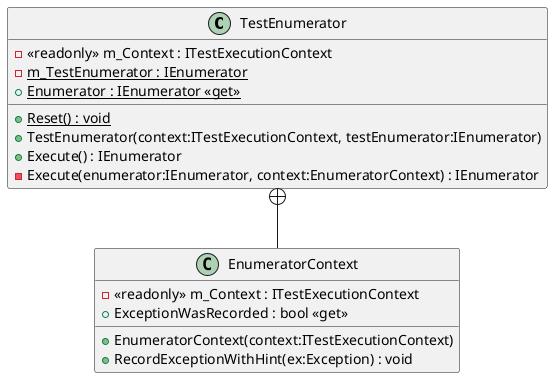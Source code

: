 @startuml
class TestEnumerator {
    - <<readonly>> m_Context : ITestExecutionContext
    - {static} m_TestEnumerator : IEnumerator
    + {static} Enumerator : IEnumerator <<get>>
    + {static} Reset() : void
    + TestEnumerator(context:ITestExecutionContext, testEnumerator:IEnumerator)
    + Execute() : IEnumerator
    - Execute(enumerator:IEnumerator, context:EnumeratorContext) : IEnumerator
}
class EnumeratorContext {
    - <<readonly>> m_Context : ITestExecutionContext
    + EnumeratorContext(context:ITestExecutionContext)
    + ExceptionWasRecorded : bool <<get>>
    + RecordExceptionWithHint(ex:Exception) : void
}
TestEnumerator +-- EnumeratorContext
@enduml

